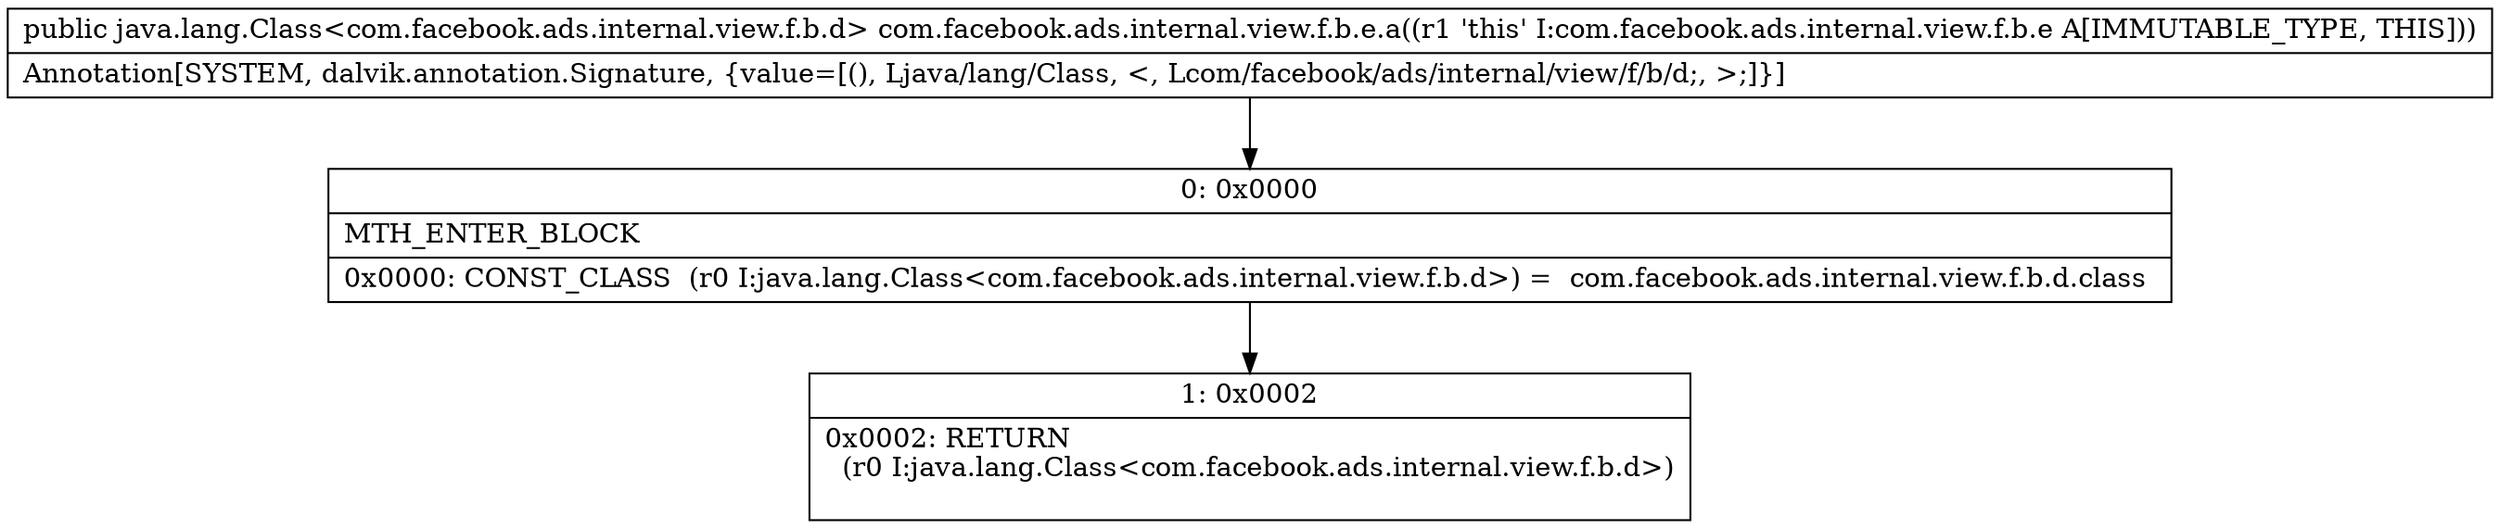 digraph "CFG forcom.facebook.ads.internal.view.f.b.e.a()Ljava\/lang\/Class;" {
Node_0 [shape=record,label="{0\:\ 0x0000|MTH_ENTER_BLOCK\l|0x0000: CONST_CLASS  (r0 I:java.lang.Class\<com.facebook.ads.internal.view.f.b.d\>) =  com.facebook.ads.internal.view.f.b.d.class \l}"];
Node_1 [shape=record,label="{1\:\ 0x0002|0x0002: RETURN  \l  (r0 I:java.lang.Class\<com.facebook.ads.internal.view.f.b.d\>)\l \l}"];
MethodNode[shape=record,label="{public java.lang.Class\<com.facebook.ads.internal.view.f.b.d\> com.facebook.ads.internal.view.f.b.e.a((r1 'this' I:com.facebook.ads.internal.view.f.b.e A[IMMUTABLE_TYPE, THIS]))  | Annotation[SYSTEM, dalvik.annotation.Signature, \{value=[(), Ljava\/lang\/Class, \<, Lcom\/facebook\/ads\/internal\/view\/f\/b\/d;, \>;]\}]\l}"];
MethodNode -> Node_0;
Node_0 -> Node_1;
}

